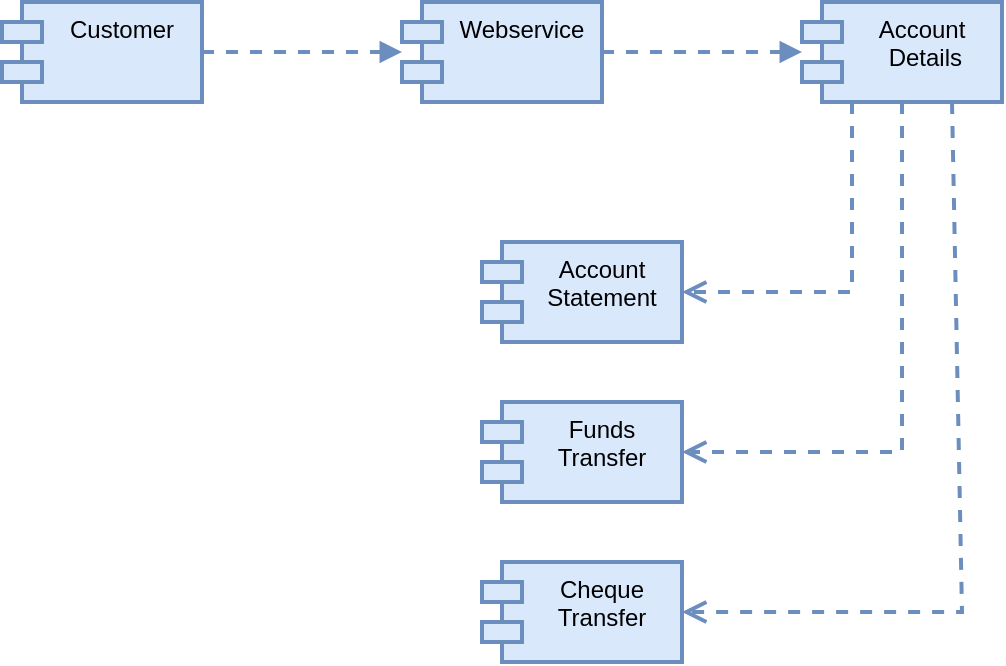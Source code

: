 <mxfile version="20.3.0" type="device"><diagram id="FLY66qXu5mA4dU4U46-L" name="Trang-1"><mxGraphModel dx="946" dy="725" grid="1" gridSize="10" guides="1" tooltips="1" connect="1" arrows="1" fold="1" page="1" pageScale="1" pageWidth="827" pageHeight="1169" math="0" shadow="0"><root><mxCell id="0"/><mxCell id="1" parent="0"/><mxCell id="5eKOAelDIKvQdTcIPwF3-1" value="Customer" style="shape=module;align=left;spacingLeft=20;align=center;verticalAlign=top;fillColor=#dae8fc;strokeColor=#6c8ebf;strokeWidth=2;" vertex="1" parent="1"><mxGeometry x="110" y="120" width="100" height="50" as="geometry"/></mxCell><mxCell id="5eKOAelDIKvQdTcIPwF3-2" value="Webservice" style="shape=module;align=left;spacingLeft=20;align=center;verticalAlign=top;fillColor=#dae8fc;strokeColor=#6c8ebf;strokeWidth=2;" vertex="1" parent="1"><mxGeometry x="310" y="120" width="100" height="50" as="geometry"/></mxCell><mxCell id="5eKOAelDIKvQdTcIPwF3-3" value="Account&#10; Details" style="shape=module;align=left;spacingLeft=20;align=center;verticalAlign=top;fillColor=#dae8fc;strokeColor=#6c8ebf;strokeWidth=2;" vertex="1" parent="1"><mxGeometry x="510" y="120" width="100" height="50" as="geometry"/></mxCell><mxCell id="5eKOAelDIKvQdTcIPwF3-4" value="Account&#10;Statement" style="shape=module;align=left;spacingLeft=20;align=center;verticalAlign=top;fillColor=#dae8fc;strokeColor=#6c8ebf;strokeWidth=2;" vertex="1" parent="1"><mxGeometry x="350" y="240" width="100" height="50" as="geometry"/></mxCell><mxCell id="5eKOAelDIKvQdTcIPwF3-5" value="Funds &#10;Transfer" style="shape=module;align=left;spacingLeft=20;align=center;verticalAlign=top;fillColor=#dae8fc;strokeColor=#6c8ebf;strokeWidth=2;" vertex="1" parent="1"><mxGeometry x="350" y="320" width="100" height="50" as="geometry"/></mxCell><mxCell id="5eKOAelDIKvQdTcIPwF3-6" value="Cheque&#10;Transfer" style="shape=module;align=left;spacingLeft=20;align=center;verticalAlign=top;fillColor=#dae8fc;strokeColor=#6c8ebf;strokeWidth=2;" vertex="1" parent="1"><mxGeometry x="350" y="400" width="100" height="50" as="geometry"/></mxCell><mxCell id="5eKOAelDIKvQdTcIPwF3-7" value="" style="html=1;verticalAlign=bottom;endArrow=block;rounded=0;entryX=0;entryY=0.5;entryDx=0;entryDy=0;entryPerimeter=0;exitX=1;exitY=0.5;exitDx=0;exitDy=0;dashed=1;fillColor=#dae8fc;strokeColor=#6c8ebf;strokeWidth=2;" edge="1" parent="1" source="5eKOAelDIKvQdTcIPwF3-1" target="5eKOAelDIKvQdTcIPwF3-2"><mxGeometry width="80" relative="1" as="geometry"><mxPoint x="370" y="370" as="sourcePoint"/><mxPoint x="450" y="370" as="targetPoint"/><Array as="points"/></mxGeometry></mxCell><mxCell id="5eKOAelDIKvQdTcIPwF3-8" value="" style="html=1;verticalAlign=bottom;endArrow=block;rounded=0;exitX=1;exitY=0.5;exitDx=0;exitDy=0;dashed=1;fillColor=#dae8fc;strokeColor=#6c8ebf;strokeWidth=2;" edge="1" parent="1" source="5eKOAelDIKvQdTcIPwF3-2"><mxGeometry width="80" relative="1" as="geometry"><mxPoint x="220" y="155" as="sourcePoint"/><mxPoint x="510" y="145" as="targetPoint"/><Array as="points"/></mxGeometry></mxCell><mxCell id="5eKOAelDIKvQdTcIPwF3-9" value="" style="html=1;verticalAlign=bottom;endArrow=open;dashed=1;endSize=8;rounded=0;exitX=0.25;exitY=1;exitDx=0;exitDy=0;entryX=1;entryY=0.5;entryDx=0;entryDy=0;fillColor=#dae8fc;strokeColor=#6c8ebf;strokeWidth=2;" edge="1" parent="1" source="5eKOAelDIKvQdTcIPwF3-3" target="5eKOAelDIKvQdTcIPwF3-4"><mxGeometry relative="1" as="geometry"><mxPoint x="450" y="370" as="sourcePoint"/><mxPoint x="370" y="370" as="targetPoint"/><Array as="points"><mxPoint x="535" y="265"/></Array></mxGeometry></mxCell><mxCell id="5eKOAelDIKvQdTcIPwF3-10" value="" style="html=1;verticalAlign=bottom;endArrow=open;dashed=1;endSize=8;rounded=0;exitX=0.5;exitY=1;exitDx=0;exitDy=0;entryX=1;entryY=0.5;entryDx=0;entryDy=0;fillColor=#dae8fc;strokeColor=#6c8ebf;strokeWidth=2;" edge="1" parent="1" source="5eKOAelDIKvQdTcIPwF3-3" target="5eKOAelDIKvQdTcIPwF3-5"><mxGeometry relative="1" as="geometry"><mxPoint x="545" y="180" as="sourcePoint"/><mxPoint x="460" y="275" as="targetPoint"/><Array as="points"><mxPoint x="560" y="345"/></Array></mxGeometry></mxCell><mxCell id="5eKOAelDIKvQdTcIPwF3-11" value="" style="html=1;verticalAlign=bottom;endArrow=open;dashed=1;endSize=8;rounded=0;exitX=0.75;exitY=1;exitDx=0;exitDy=0;entryX=1;entryY=0.5;entryDx=0;entryDy=0;fillColor=#dae8fc;strokeColor=#6c8ebf;strokeWidth=2;" edge="1" parent="1" source="5eKOAelDIKvQdTcIPwF3-3" target="5eKOAelDIKvQdTcIPwF3-6"><mxGeometry relative="1" as="geometry"><mxPoint x="555" y="190" as="sourcePoint"/><mxPoint x="470" y="285" as="targetPoint"/><Array as="points"><mxPoint x="590" y="425"/></Array></mxGeometry></mxCell></root></mxGraphModel></diagram></mxfile>